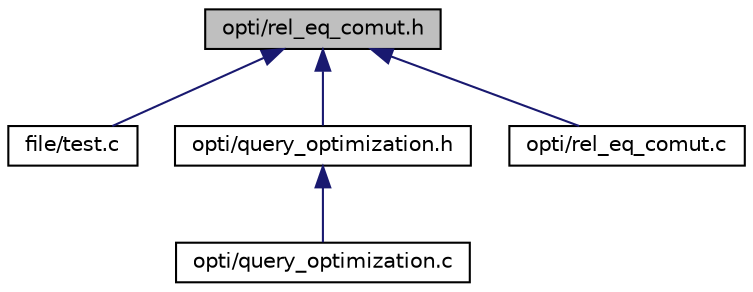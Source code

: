 digraph "opti/rel_eq_comut.h"
{
  bgcolor="transparent";
  edge [fontname="Helvetica",fontsize="10",labelfontname="Helvetica",labelfontsize="10"];
  node [fontname="Helvetica",fontsize="10",shape=record];
  Node1 [label="opti/rel_eq_comut.h",height=0.2,width=0.4,color="black", fillcolor="grey75", style="filled" fontcolor="black"];
  Node1 -> Node2 [dir="back",color="midnightblue",fontsize="10",style="solid",fontname="Helvetica"];
  Node2 [label="file/test.c",height=0.2,width=0.4,color="black",URL="$test_8c.html"];
  Node1 -> Node3 [dir="back",color="midnightblue",fontsize="10",style="solid",fontname="Helvetica"];
  Node3 [label="opti/query_optimization.h",height=0.2,width=0.4,color="black",URL="$query__optimization_8h.html"];
  Node3 -> Node4 [dir="back",color="midnightblue",fontsize="10",style="solid",fontname="Helvetica"];
  Node4 [label="opti/query_optimization.c",height=0.2,width=0.4,color="black",URL="$query__optimization_8c.html"];
  Node1 -> Node5 [dir="back",color="midnightblue",fontsize="10",style="solid",fontname="Helvetica"];
  Node5 [label="opti/rel_eq_comut.c",height=0.2,width=0.4,color="black",URL="$rel__eq__comut_8c.html"];
}
